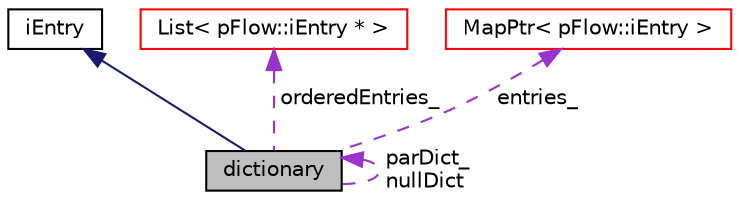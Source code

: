 digraph "dictionary"
{
 // LATEX_PDF_SIZE
  edge [fontname="Helvetica",fontsize="10",labelfontname="Helvetica",labelfontsize="10"];
  node [fontname="Helvetica",fontsize="10",shape=record];
  Node1 [label="dictionary",height=0.2,width=0.4,color="black", fillcolor="grey75", style="filled", fontcolor="black",tooltip="Dictionary holds a set of data entries or sub-dictionaries that are enclosed in a curely braces or ar..."];
  Node2 -> Node1 [dir="back",color="midnightblue",fontsize="10",style="solid",fontname="Helvetica"];
  Node2 [label="iEntry",height=0.2,width=0.4,color="black", fillcolor="white", style="filled",URL="$classpFlow_1_1iEntry.html",tooltip="Interface calss for data entry and dictionary"];
  Node1 -> Node1 [dir="back",color="darkorchid3",fontsize="10",style="dashed",label=" parDict_\nnullDict" ,fontname="Helvetica"];
  Node3 -> Node1 [dir="back",color="darkorchid3",fontsize="10",style="dashed",label=" orderedEntries_" ,fontname="Helvetica"];
  Node3 [label="List\< pFlow::iEntry * \>",height=0.2,width=0.4,color="red", fillcolor="white", style="filled",URL="$classpFlow_1_1List.html",tooltip=" "];
  Node7 -> Node1 [dir="back",color="darkorchid3",fontsize="10",style="dashed",label=" entries_" ,fontname="Helvetica"];
  Node7 [label="MapPtr\< pFlow::iEntry \>",height=0.2,width=0.4,color="red", fillcolor="white", style="filled",URL="$classpFlow_1_1MapPtr.html",tooltip=" "];
}
